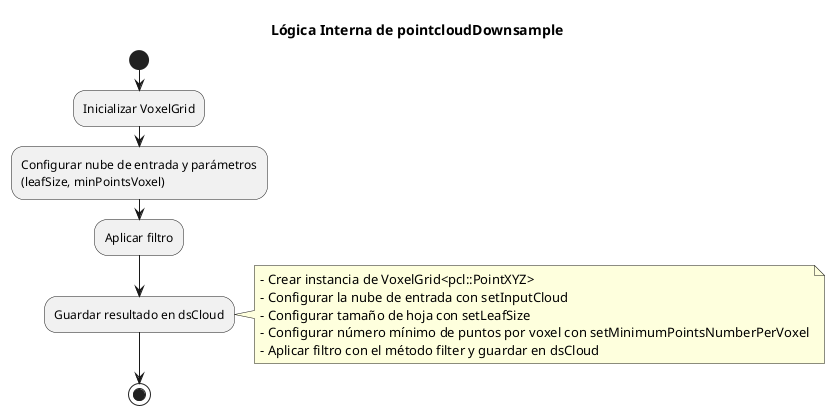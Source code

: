 @startuml
title Lógica Interna de pointcloudDownsample

start
:Inicializar VoxelGrid;
:Configurar nube de entrada y parámetros 
(leafSize, minPointsVoxel);
:Aplicar filtro;
:Guardar resultado en dsCloud;

note right
    - Crear instancia de VoxelGrid<pcl::PointXYZ>
    - Configurar la nube de entrada con setInputCloud
    - Configurar tamaño de hoja con setLeafSize
    - Configurar número mínimo de puntos por voxel con setMinimumPointsNumberPerVoxel
    - Aplicar filtro con el método filter y guardar en dsCloud
end note

stop
@enduml
